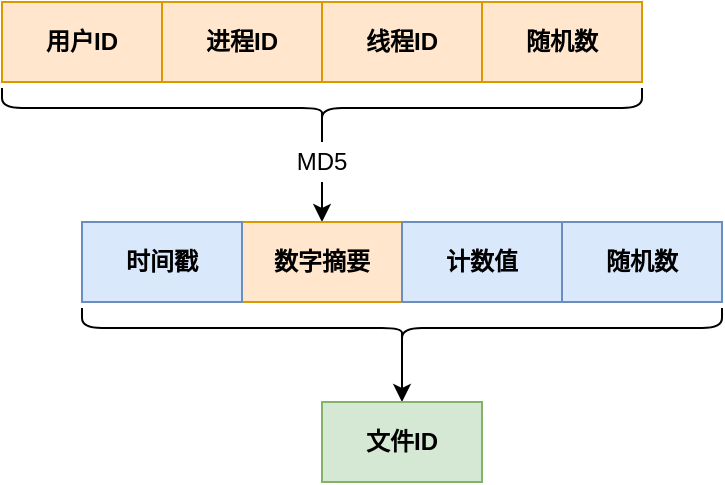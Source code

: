 <mxfile version="19.0.3" type="device"><diagram id="5aNbDcRy4Bc84344fJ3e" name="第 1 页"><mxGraphModel dx="706" dy="445" grid="1" gridSize="10" guides="1" tooltips="1" connect="1" arrows="1" fold="1" page="1" pageScale="1" pageWidth="1169" pageHeight="827" math="0" shadow="0"><root><mxCell id="0"/><mxCell id="1" parent="0"/><mxCell id="to_Ph7ye-cg8GW_RFt9u-4" value="用户ID" style="rounded=0;whiteSpace=wrap;html=1;fontStyle=1;fillColor=#ffe6cc;strokeColor=#d79b00;" vertex="1" parent="1"><mxGeometry x="320" y="240" width="80" height="40" as="geometry"/></mxCell><mxCell id="to_Ph7ye-cg8GW_RFt9u-12" value="进程ID" style="rounded=0;whiteSpace=wrap;html=1;fontStyle=1;fillColor=#ffe6cc;strokeColor=#d79b00;" vertex="1" parent="1"><mxGeometry x="400" y="240" width="80" height="40" as="geometry"/></mxCell><mxCell id="to_Ph7ye-cg8GW_RFt9u-13" value="线程ID" style="rounded=0;whiteSpace=wrap;html=1;fontStyle=1;fillColor=#ffe6cc;strokeColor=#d79b00;" vertex="1" parent="1"><mxGeometry x="480" y="240" width="80" height="40" as="geometry"/></mxCell><mxCell id="to_Ph7ye-cg8GW_RFt9u-14" value="随机数" style="rounded=0;whiteSpace=wrap;html=1;fontStyle=1;fillColor=#ffe6cc;strokeColor=#d79b00;" vertex="1" parent="1"><mxGeometry x="560" y="240" width="80" height="40" as="geometry"/></mxCell><mxCell id="to_Ph7ye-cg8GW_RFt9u-17" value="" style="shape=curlyBracket;whiteSpace=wrap;html=1;rounded=1;flipH=1;rotation=90;" vertex="1" parent="1"><mxGeometry x="470" y="133" width="20" height="320" as="geometry"/></mxCell><mxCell id="to_Ph7ye-cg8GW_RFt9u-18" value="" style="endArrow=classic;html=1;rounded=0;exitX=0.5;exitY=1;exitDx=0;exitDy=0;startArrow=none;entryX=0.5;entryY=0;entryDx=0;entryDy=0;" edge="1" parent="1" source="to_Ph7ye-cg8GW_RFt9u-20" target="to_Ph7ye-cg8GW_RFt9u-19"><mxGeometry width="50" height="50" relative="1" as="geometry"><mxPoint x="490" y="370" as="sourcePoint"/><mxPoint x="480" y="370" as="targetPoint"/></mxGeometry></mxCell><mxCell id="to_Ph7ye-cg8GW_RFt9u-19" value="数字摘要" style="rounded=0;whiteSpace=wrap;html=1;fontStyle=1;fillColor=#ffe6cc;strokeColor=#d79b00;" vertex="1" parent="1"><mxGeometry x="440" y="350" width="80" height="40" as="geometry"/></mxCell><mxCell id="to_Ph7ye-cg8GW_RFt9u-20" value="MD5" style="text;html=1;strokeColor=none;fillColor=none;align=center;verticalAlign=middle;whiteSpace=wrap;rounded=0;" vertex="1" parent="1"><mxGeometry x="465" y="310" width="30" height="20" as="geometry"/></mxCell><mxCell id="to_Ph7ye-cg8GW_RFt9u-22" value="" style="endArrow=none;html=1;rounded=0;exitX=0.1;exitY=0.5;exitDx=0;exitDy=0;exitPerimeter=0;" edge="1" parent="1" source="to_Ph7ye-cg8GW_RFt9u-17" target="to_Ph7ye-cg8GW_RFt9u-20"><mxGeometry width="50" height="50" relative="1" as="geometry"><mxPoint x="480" y="301.0" as="sourcePoint"/><mxPoint x="480" y="370" as="targetPoint"/></mxGeometry></mxCell><mxCell id="to_Ph7ye-cg8GW_RFt9u-23" value="时间戳" style="rounded=0;whiteSpace=wrap;html=1;fontStyle=1;fillColor=#dae8fc;strokeColor=#6c8ebf;" vertex="1" parent="1"><mxGeometry x="360" y="350" width="80" height="40" as="geometry"/></mxCell><mxCell id="to_Ph7ye-cg8GW_RFt9u-24" value="计数值" style="rounded=0;whiteSpace=wrap;html=1;fontStyle=1;fillColor=#dae8fc;strokeColor=#6c8ebf;" vertex="1" parent="1"><mxGeometry x="520" y="350" width="80" height="40" as="geometry"/></mxCell><mxCell id="to_Ph7ye-cg8GW_RFt9u-25" value="随机数" style="rounded=0;whiteSpace=wrap;html=1;fontStyle=1;fillColor=#dae8fc;strokeColor=#6c8ebf;" vertex="1" parent="1"><mxGeometry x="600" y="350" width="80" height="40" as="geometry"/></mxCell><mxCell id="to_Ph7ye-cg8GW_RFt9u-30" value="" style="shape=curlyBracket;whiteSpace=wrap;html=1;rounded=1;flipH=1;rotation=90;" vertex="1" parent="1"><mxGeometry x="510" y="243" width="20" height="320" as="geometry"/></mxCell><mxCell id="to_Ph7ye-cg8GW_RFt9u-34" value="" style="endArrow=classic;html=1;rounded=0;exitX=0.1;exitY=0.5;exitDx=0;exitDy=0;exitPerimeter=0;entryX=0.5;entryY=0;entryDx=0;entryDy=0;" edge="1" parent="1" source="to_Ph7ye-cg8GW_RFt9u-30" target="to_Ph7ye-cg8GW_RFt9u-35"><mxGeometry width="50" height="50" relative="1" as="geometry"><mxPoint x="510" y="480" as="sourcePoint"/><mxPoint x="520" y="440" as="targetPoint"/></mxGeometry></mxCell><mxCell id="to_Ph7ye-cg8GW_RFt9u-35" value="文件ID" style="rounded=0;whiteSpace=wrap;html=1;fontStyle=1;fillColor=#d5e8d4;strokeColor=#82b366;" vertex="1" parent="1"><mxGeometry x="480" y="440" width="80" height="40" as="geometry"/></mxCell></root></mxGraphModel></diagram></mxfile>